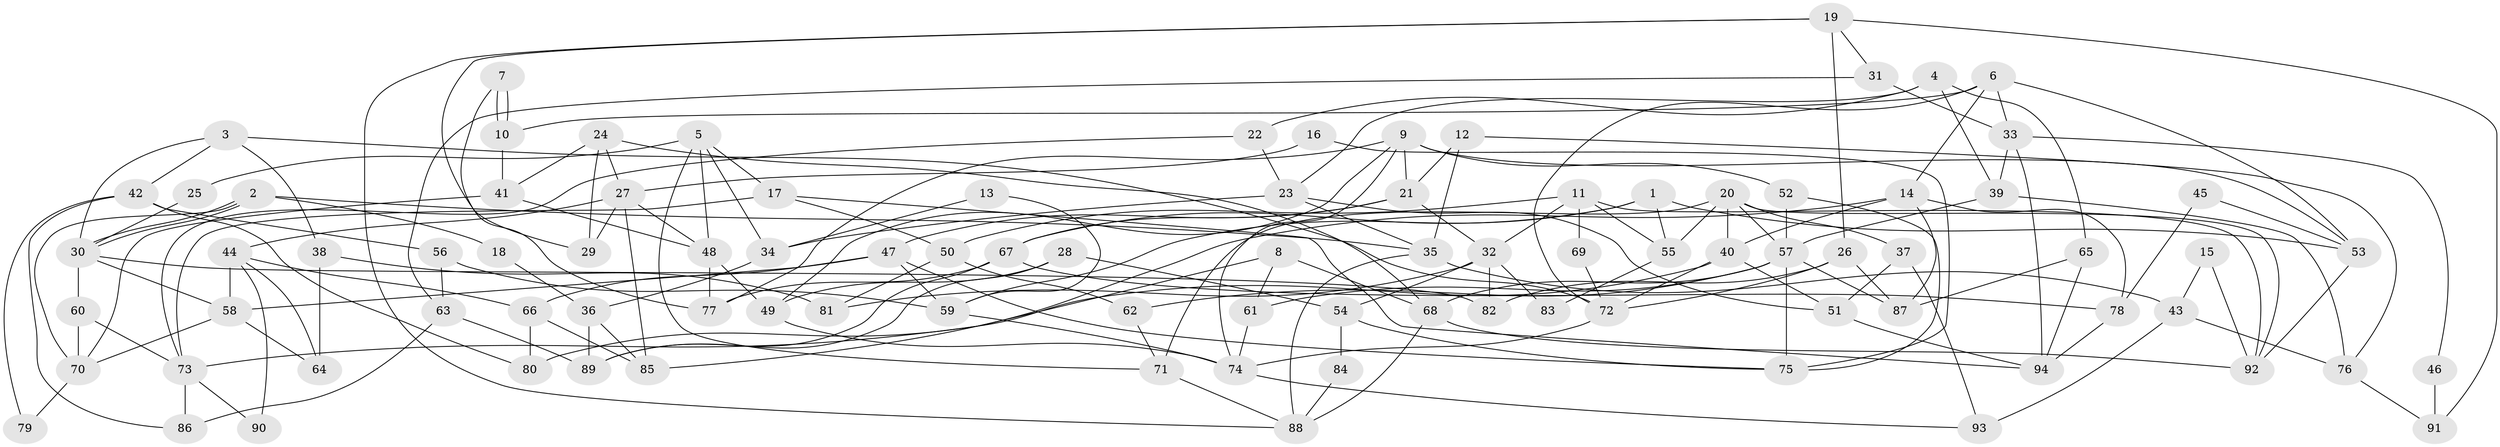 // coarse degree distribution, {7: 0.14285714285714285, 5: 0.07142857142857142, 10: 0.03571428571428571, 9: 0.10714285714285714, 11: 0.03571428571428571, 12: 0.03571428571428571, 2: 0.14285714285714285, 13: 0.03571428571428571, 4: 0.17857142857142858, 15: 0.03571428571428571, 6: 0.10714285714285714, 3: 0.07142857142857142}
// Generated by graph-tools (version 1.1) at 2025/18/03/04/25 18:18:45]
// undirected, 94 vertices, 188 edges
graph export_dot {
graph [start="1"]
  node [color=gray90,style=filled];
  1;
  2;
  3;
  4;
  5;
  6;
  7;
  8;
  9;
  10;
  11;
  12;
  13;
  14;
  15;
  16;
  17;
  18;
  19;
  20;
  21;
  22;
  23;
  24;
  25;
  26;
  27;
  28;
  29;
  30;
  31;
  32;
  33;
  34;
  35;
  36;
  37;
  38;
  39;
  40;
  41;
  42;
  43;
  44;
  45;
  46;
  47;
  48;
  49;
  50;
  51;
  52;
  53;
  54;
  55;
  56;
  57;
  58;
  59;
  60;
  61;
  62;
  63;
  64;
  65;
  66;
  67;
  68;
  69;
  70;
  71;
  72;
  73;
  74;
  75;
  76;
  77;
  78;
  79;
  80;
  81;
  82;
  83;
  84;
  85;
  86;
  87;
  88;
  89;
  90;
  91;
  92;
  93;
  94;
  1 -- 53;
  1 -- 59;
  1 -- 55;
  1 -- 67;
  2 -- 30;
  2 -- 30;
  2 -- 35;
  2 -- 18;
  2 -- 70;
  3 -- 30;
  3 -- 72;
  3 -- 38;
  3 -- 42;
  4 -- 22;
  4 -- 65;
  4 -- 23;
  4 -- 39;
  5 -- 48;
  5 -- 17;
  5 -- 25;
  5 -- 34;
  5 -- 71;
  6 -- 72;
  6 -- 10;
  6 -- 14;
  6 -- 33;
  6 -- 53;
  7 -- 77;
  7 -- 10;
  7 -- 10;
  8 -- 68;
  8 -- 80;
  8 -- 61;
  9 -- 49;
  9 -- 21;
  9 -- 52;
  9 -- 53;
  9 -- 74;
  9 -- 77;
  10 -- 41;
  11 -- 92;
  11 -- 50;
  11 -- 32;
  11 -- 55;
  11 -- 69;
  12 -- 21;
  12 -- 35;
  12 -- 76;
  13 -- 34;
  13 -- 59;
  14 -- 40;
  14 -- 78;
  14 -- 85;
  14 -- 87;
  15 -- 43;
  15 -- 92;
  16 -- 75;
  16 -- 27;
  17 -- 94;
  17 -- 73;
  17 -- 50;
  18 -- 36;
  19 -- 26;
  19 -- 31;
  19 -- 29;
  19 -- 88;
  19 -- 91;
  20 -- 55;
  20 -- 92;
  20 -- 37;
  20 -- 40;
  20 -- 57;
  20 -- 71;
  21 -- 67;
  21 -- 32;
  21 -- 47;
  22 -- 73;
  22 -- 23;
  23 -- 35;
  23 -- 34;
  23 -- 51;
  24 -- 29;
  24 -- 41;
  24 -- 27;
  24 -- 68;
  25 -- 30;
  26 -- 87;
  26 -- 72;
  26 -- 82;
  27 -- 85;
  27 -- 29;
  27 -- 44;
  27 -- 48;
  28 -- 49;
  28 -- 54;
  28 -- 89;
  30 -- 58;
  30 -- 60;
  30 -- 82;
  31 -- 33;
  31 -- 63;
  32 -- 82;
  32 -- 54;
  32 -- 81;
  32 -- 83;
  33 -- 39;
  33 -- 46;
  33 -- 94;
  34 -- 36;
  35 -- 43;
  35 -- 88;
  36 -- 85;
  36 -- 89;
  37 -- 51;
  37 -- 93;
  38 -- 81;
  38 -- 64;
  39 -- 57;
  39 -- 76;
  40 -- 51;
  40 -- 72;
  40 -- 73;
  41 -- 70;
  41 -- 48;
  42 -- 56;
  42 -- 79;
  42 -- 80;
  42 -- 86;
  43 -- 93;
  43 -- 76;
  44 -- 64;
  44 -- 58;
  44 -- 66;
  44 -- 90;
  45 -- 53;
  45 -- 78;
  46 -- 91;
  47 -- 75;
  47 -- 58;
  47 -- 59;
  47 -- 66;
  48 -- 77;
  48 -- 49;
  49 -- 74;
  50 -- 62;
  50 -- 81;
  51 -- 94;
  52 -- 57;
  52 -- 75;
  53 -- 92;
  54 -- 75;
  54 -- 84;
  55 -- 83;
  56 -- 59;
  56 -- 63;
  57 -- 68;
  57 -- 61;
  57 -- 62;
  57 -- 75;
  57 -- 87;
  58 -- 64;
  58 -- 70;
  59 -- 74;
  60 -- 70;
  60 -- 73;
  61 -- 74;
  62 -- 71;
  63 -- 86;
  63 -- 89;
  65 -- 87;
  65 -- 94;
  66 -- 80;
  66 -- 85;
  67 -- 89;
  67 -- 77;
  67 -- 78;
  68 -- 88;
  68 -- 92;
  69 -- 72;
  70 -- 79;
  71 -- 88;
  72 -- 74;
  73 -- 86;
  73 -- 90;
  74 -- 93;
  76 -- 91;
  78 -- 94;
  84 -- 88;
}
